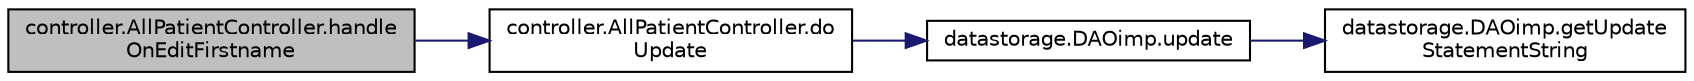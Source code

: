 digraph "controller.AllPatientController.handleOnEditFirstname"
{
 // LATEX_PDF_SIZE
  edge [fontname="Helvetica",fontsize="10",labelfontname="Helvetica",labelfontsize="10"];
  node [fontname="Helvetica",fontsize="10",shape=record];
  rankdir="LR";
  Node1 [label="controller.AllPatientController.handle\lOnEditFirstname",height=0.2,width=0.4,color="black", fillcolor="grey75", style="filled", fontcolor="black",tooltip="handles new firstname value"];
  Node1 -> Node2 [color="midnightblue",fontsize="10",style="solid",fontname="Helvetica"];
  Node2 [label="controller.AllPatientController.do\lUpdate",height=0.2,width=0.4,color="black", fillcolor="white", style="filled",URL="$d0/dbc/classcontroller_1_1AllPatientController.html#afce9f2f964f9c66949a00e45879815eb",tooltip="updates a patient by calling the update-Method in the PatientDAO"];
  Node2 -> Node3 [color="midnightblue",fontsize="10",style="solid",fontname="Helvetica"];
  Node3 [label="datastorage.DAOimp.update",height=0.2,width=0.4,color="black", fillcolor="white", style="filled",URL="$db/d11/classdatastorage_1_1DAOimp.html#a9469bdb0627770a5b3220c1739275ac9",tooltip="calls getUpdateStatementString method, with object"];
  Node3 -> Node4 [color="midnightblue",fontsize="10",style="solid",fontname="Helvetica"];
  Node4 [label="datastorage.DAOimp.getUpdate\lStatementString",height=0.2,width=0.4,color="black", fillcolor="white", style="filled",URL="$db/d11/classdatastorage_1_1DAOimp.html#af62dfafb3074ef9c6f339b1ca81877eb",tooltip=" "];
}
